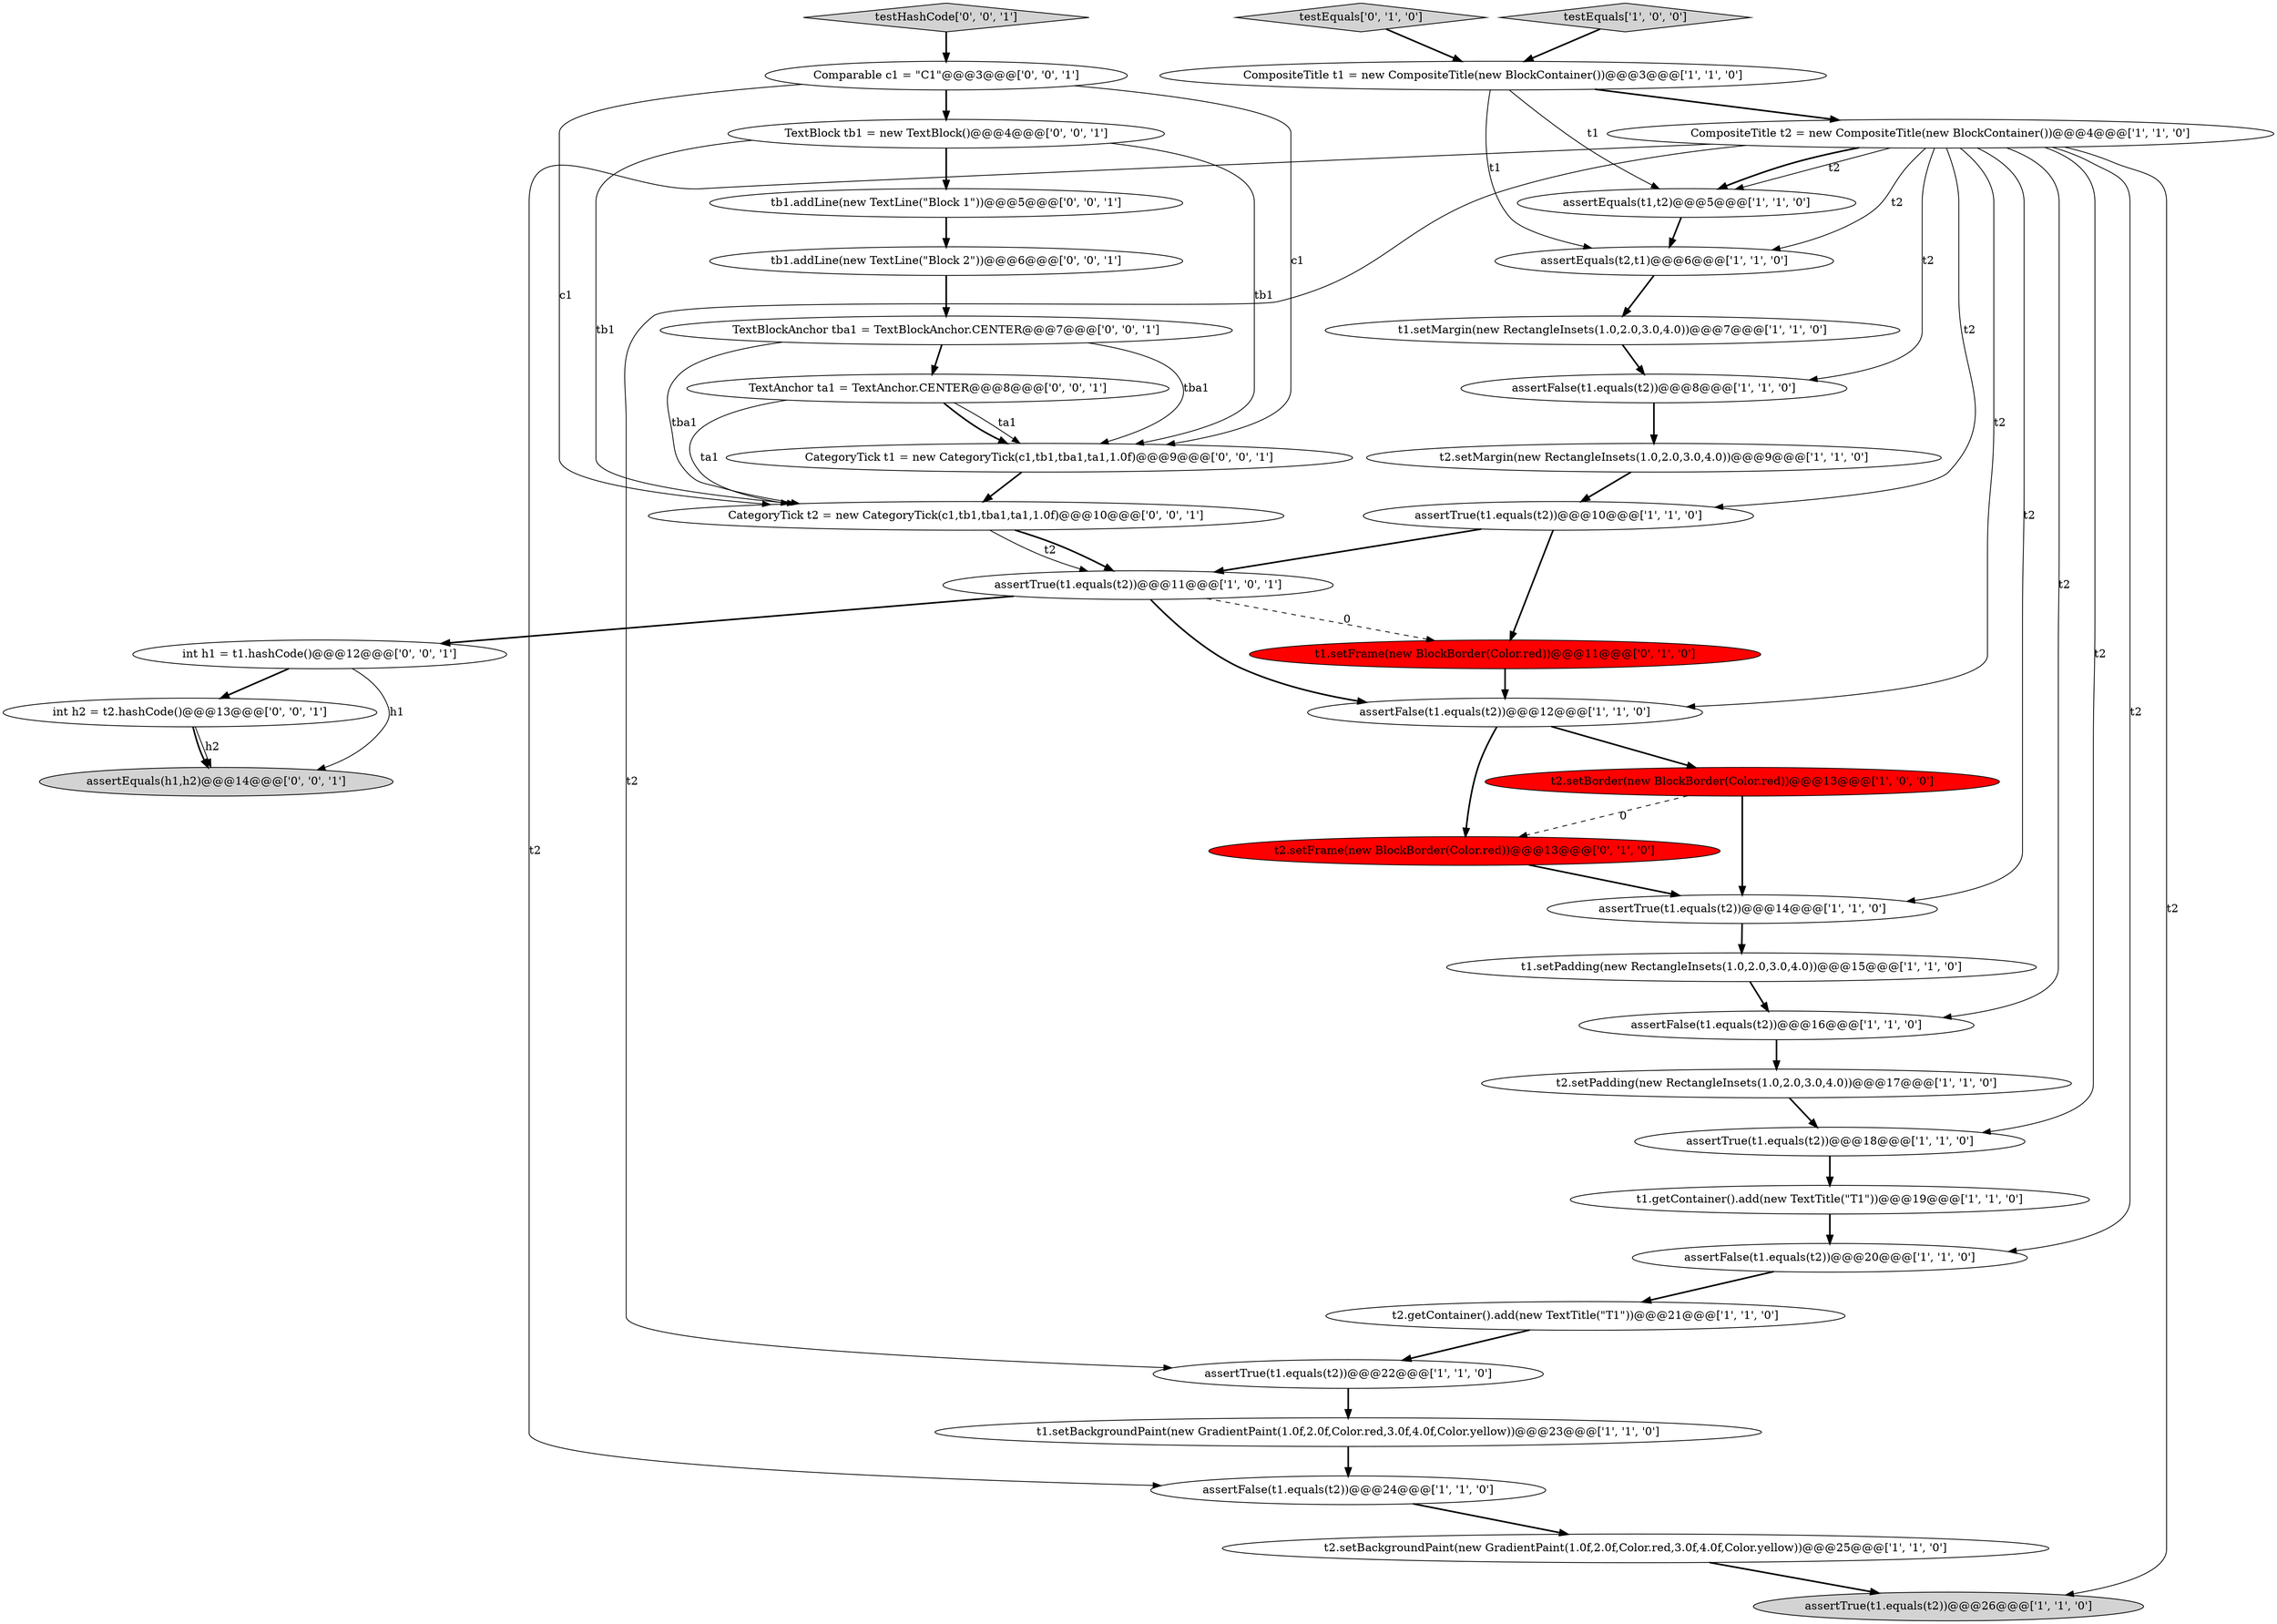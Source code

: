 digraph {
28 [style = filled, label = "int h2 = t2.hashCode()@@@13@@@['0', '0', '1']", fillcolor = white, shape = ellipse image = "AAA0AAABBB3BBB"];
23 [style = filled, label = "t2.setPadding(new RectangleInsets(1.0,2.0,3.0,4.0))@@@17@@@['1', '1', '0']", fillcolor = white, shape = ellipse image = "AAA0AAABBB1BBB"];
19 [style = filled, label = "assertTrue(t1.equals(t2))@@@18@@@['1', '1', '0']", fillcolor = white, shape = ellipse image = "AAA0AAABBB1BBB"];
0 [style = filled, label = "CompositeTitle t1 = new CompositeTitle(new BlockContainer())@@@3@@@['1', '1', '0']", fillcolor = white, shape = ellipse image = "AAA0AAABBB1BBB"];
17 [style = filled, label = "assertFalse(t1.equals(t2))@@@12@@@['1', '1', '0']", fillcolor = white, shape = ellipse image = "AAA0AAABBB1BBB"];
33 [style = filled, label = "CategoryTick t1 = new CategoryTick(c1,tb1,tba1,ta1,1.0f)@@@9@@@['0', '0', '1']", fillcolor = white, shape = ellipse image = "AAA0AAABBB3BBB"];
18 [style = filled, label = "t1.getContainer().add(new TextTitle(\"T1\"))@@@19@@@['1', '1', '0']", fillcolor = white, shape = ellipse image = "AAA0AAABBB1BBB"];
25 [style = filled, label = "t1.setFrame(new BlockBorder(Color.red))@@@11@@@['0', '1', '0']", fillcolor = red, shape = ellipse image = "AAA1AAABBB2BBB"];
7 [style = filled, label = "CompositeTitle t2 = new CompositeTitle(new BlockContainer())@@@4@@@['1', '1', '0']", fillcolor = white, shape = ellipse image = "AAA0AAABBB1BBB"];
29 [style = filled, label = "TextBlockAnchor tba1 = TextBlockAnchor.CENTER@@@7@@@['0', '0', '1']", fillcolor = white, shape = ellipse image = "AAA0AAABBB3BBB"];
35 [style = filled, label = "TextBlock tb1 = new TextBlock()@@@4@@@['0', '0', '1']", fillcolor = white, shape = ellipse image = "AAA0AAABBB3BBB"];
15 [style = filled, label = "assertTrue(t1.equals(t2))@@@26@@@['1', '1', '0']", fillcolor = lightgray, shape = ellipse image = "AAA0AAABBB1BBB"];
26 [style = filled, label = "t2.setFrame(new BlockBorder(Color.red))@@@13@@@['0', '1', '0']", fillcolor = red, shape = ellipse image = "AAA1AAABBB2BBB"];
22 [style = filled, label = "assertTrue(t1.equals(t2))@@@14@@@['1', '1', '0']", fillcolor = white, shape = ellipse image = "AAA0AAABBB1BBB"];
20 [style = filled, label = "assertEquals(t1,t2)@@@5@@@['1', '1', '0']", fillcolor = white, shape = ellipse image = "AAA0AAABBB1BBB"];
5 [style = filled, label = "assertFalse(t1.equals(t2))@@@20@@@['1', '1', '0']", fillcolor = white, shape = ellipse image = "AAA0AAABBB1BBB"];
4 [style = filled, label = "assertFalse(t1.equals(t2))@@@8@@@['1', '1', '0']", fillcolor = white, shape = ellipse image = "AAA0AAABBB1BBB"];
24 [style = filled, label = "t1.setPadding(new RectangleInsets(1.0,2.0,3.0,4.0))@@@15@@@['1', '1', '0']", fillcolor = white, shape = ellipse image = "AAA0AAABBB1BBB"];
10 [style = filled, label = "t2.setBorder(new BlockBorder(Color.red))@@@13@@@['1', '0', '0']", fillcolor = red, shape = ellipse image = "AAA1AAABBB1BBB"];
1 [style = filled, label = "t1.setBackgroundPaint(new GradientPaint(1.0f,2.0f,Color.red,3.0f,4.0f,Color.yellow))@@@23@@@['1', '1', '0']", fillcolor = white, shape = ellipse image = "AAA0AAABBB1BBB"];
36 [style = filled, label = "testHashCode['0', '0', '1']", fillcolor = lightgray, shape = diamond image = "AAA0AAABBB3BBB"];
9 [style = filled, label = "t1.setMargin(new RectangleInsets(1.0,2.0,3.0,4.0))@@@7@@@['1', '1', '0']", fillcolor = white, shape = ellipse image = "AAA0AAABBB1BBB"];
31 [style = filled, label = "Comparable c1 = \"C1\"@@@3@@@['0', '0', '1']", fillcolor = white, shape = ellipse image = "AAA0AAABBB3BBB"];
39 [style = filled, label = "int h1 = t1.hashCode()@@@12@@@['0', '0', '1']", fillcolor = white, shape = ellipse image = "AAA0AAABBB3BBB"];
6 [style = filled, label = "t2.setMargin(new RectangleInsets(1.0,2.0,3.0,4.0))@@@9@@@['1', '1', '0']", fillcolor = white, shape = ellipse image = "AAA0AAABBB1BBB"];
13 [style = filled, label = "t2.setBackgroundPaint(new GradientPaint(1.0f,2.0f,Color.red,3.0f,4.0f,Color.yellow))@@@25@@@['1', '1', '0']", fillcolor = white, shape = ellipse image = "AAA0AAABBB1BBB"];
37 [style = filled, label = "CategoryTick t2 = new CategoryTick(c1,tb1,tba1,ta1,1.0f)@@@10@@@['0', '0', '1']", fillcolor = white, shape = ellipse image = "AAA0AAABBB3BBB"];
21 [style = filled, label = "testEquals['1', '0', '0']", fillcolor = lightgray, shape = diamond image = "AAA0AAABBB1BBB"];
38 [style = filled, label = "tb1.addLine(new TextLine(\"Block 2\"))@@@6@@@['0', '0', '1']", fillcolor = white, shape = ellipse image = "AAA0AAABBB3BBB"];
27 [style = filled, label = "testEquals['0', '1', '0']", fillcolor = lightgray, shape = diamond image = "AAA0AAABBB2BBB"];
2 [style = filled, label = "assertTrue(t1.equals(t2))@@@10@@@['1', '1', '0']", fillcolor = white, shape = ellipse image = "AAA0AAABBB1BBB"];
14 [style = filled, label = "assertEquals(t2,t1)@@@6@@@['1', '1', '0']", fillcolor = white, shape = ellipse image = "AAA0AAABBB1BBB"];
16 [style = filled, label = "assertFalse(t1.equals(t2))@@@16@@@['1', '1', '0']", fillcolor = white, shape = ellipse image = "AAA0AAABBB1BBB"];
3 [style = filled, label = "assertTrue(t1.equals(t2))@@@11@@@['1', '0', '1']", fillcolor = white, shape = ellipse image = "AAA0AAABBB1BBB"];
12 [style = filled, label = "t2.getContainer().add(new TextTitle(\"T1\"))@@@21@@@['1', '1', '0']", fillcolor = white, shape = ellipse image = "AAA0AAABBB1BBB"];
30 [style = filled, label = "assertEquals(h1,h2)@@@14@@@['0', '0', '1']", fillcolor = lightgray, shape = ellipse image = "AAA0AAABBB3BBB"];
8 [style = filled, label = "assertTrue(t1.equals(t2))@@@22@@@['1', '1', '0']", fillcolor = white, shape = ellipse image = "AAA0AAABBB1BBB"];
34 [style = filled, label = "TextAnchor ta1 = TextAnchor.CENTER@@@8@@@['0', '0', '1']", fillcolor = white, shape = ellipse image = "AAA0AAABBB3BBB"];
32 [style = filled, label = "tb1.addLine(new TextLine(\"Block 1\"))@@@5@@@['0', '0', '1']", fillcolor = white, shape = ellipse image = "AAA0AAABBB3BBB"];
11 [style = filled, label = "assertFalse(t1.equals(t2))@@@24@@@['1', '1', '0']", fillcolor = white, shape = ellipse image = "AAA0AAABBB1BBB"];
10->22 [style = bold, label=""];
17->10 [style = bold, label=""];
19->18 [style = bold, label=""];
17->26 [style = bold, label=""];
7->20 [style = solid, label="t2"];
35->33 [style = solid, label="tb1"];
21->0 [style = bold, label=""];
27->0 [style = bold, label=""];
28->30 [style = bold, label=""];
7->17 [style = solid, label="t2"];
4->6 [style = bold, label=""];
39->30 [style = solid, label="h1"];
7->4 [style = solid, label="t2"];
9->4 [style = bold, label=""];
2->3 [style = bold, label=""];
38->29 [style = bold, label=""];
34->33 [style = bold, label=""];
36->31 [style = bold, label=""];
7->14 [style = solid, label="t2"];
7->16 [style = solid, label="t2"];
31->37 [style = solid, label="c1"];
34->37 [style = solid, label="ta1"];
7->5 [style = solid, label="t2"];
35->32 [style = bold, label=""];
37->3 [style = solid, label="t2"];
20->14 [style = bold, label=""];
7->20 [style = bold, label=""];
16->23 [style = bold, label=""];
29->34 [style = bold, label=""];
7->15 [style = solid, label="t2"];
34->33 [style = solid, label="ta1"];
25->17 [style = bold, label=""];
39->28 [style = bold, label=""];
26->22 [style = bold, label=""];
1->11 [style = bold, label=""];
37->3 [style = bold, label=""];
0->7 [style = bold, label=""];
6->2 [style = bold, label=""];
8->1 [style = bold, label=""];
24->16 [style = bold, label=""];
32->38 [style = bold, label=""];
10->26 [style = dashed, label="0"];
29->33 [style = solid, label="tba1"];
28->30 [style = solid, label="h2"];
7->22 [style = solid, label="t2"];
7->8 [style = solid, label="t2"];
31->35 [style = bold, label=""];
5->12 [style = bold, label=""];
0->20 [style = solid, label="t1"];
29->37 [style = solid, label="tba1"];
12->8 [style = bold, label=""];
7->2 [style = solid, label="t2"];
18->5 [style = bold, label=""];
23->19 [style = bold, label=""];
11->13 [style = bold, label=""];
7->19 [style = solid, label="t2"];
31->33 [style = solid, label="c1"];
3->17 [style = bold, label=""];
3->39 [style = bold, label=""];
14->9 [style = bold, label=""];
13->15 [style = bold, label=""];
0->14 [style = solid, label="t1"];
22->24 [style = bold, label=""];
33->37 [style = bold, label=""];
2->25 [style = bold, label=""];
35->37 [style = solid, label="tb1"];
7->11 [style = solid, label="t2"];
3->25 [style = dashed, label="0"];
}
